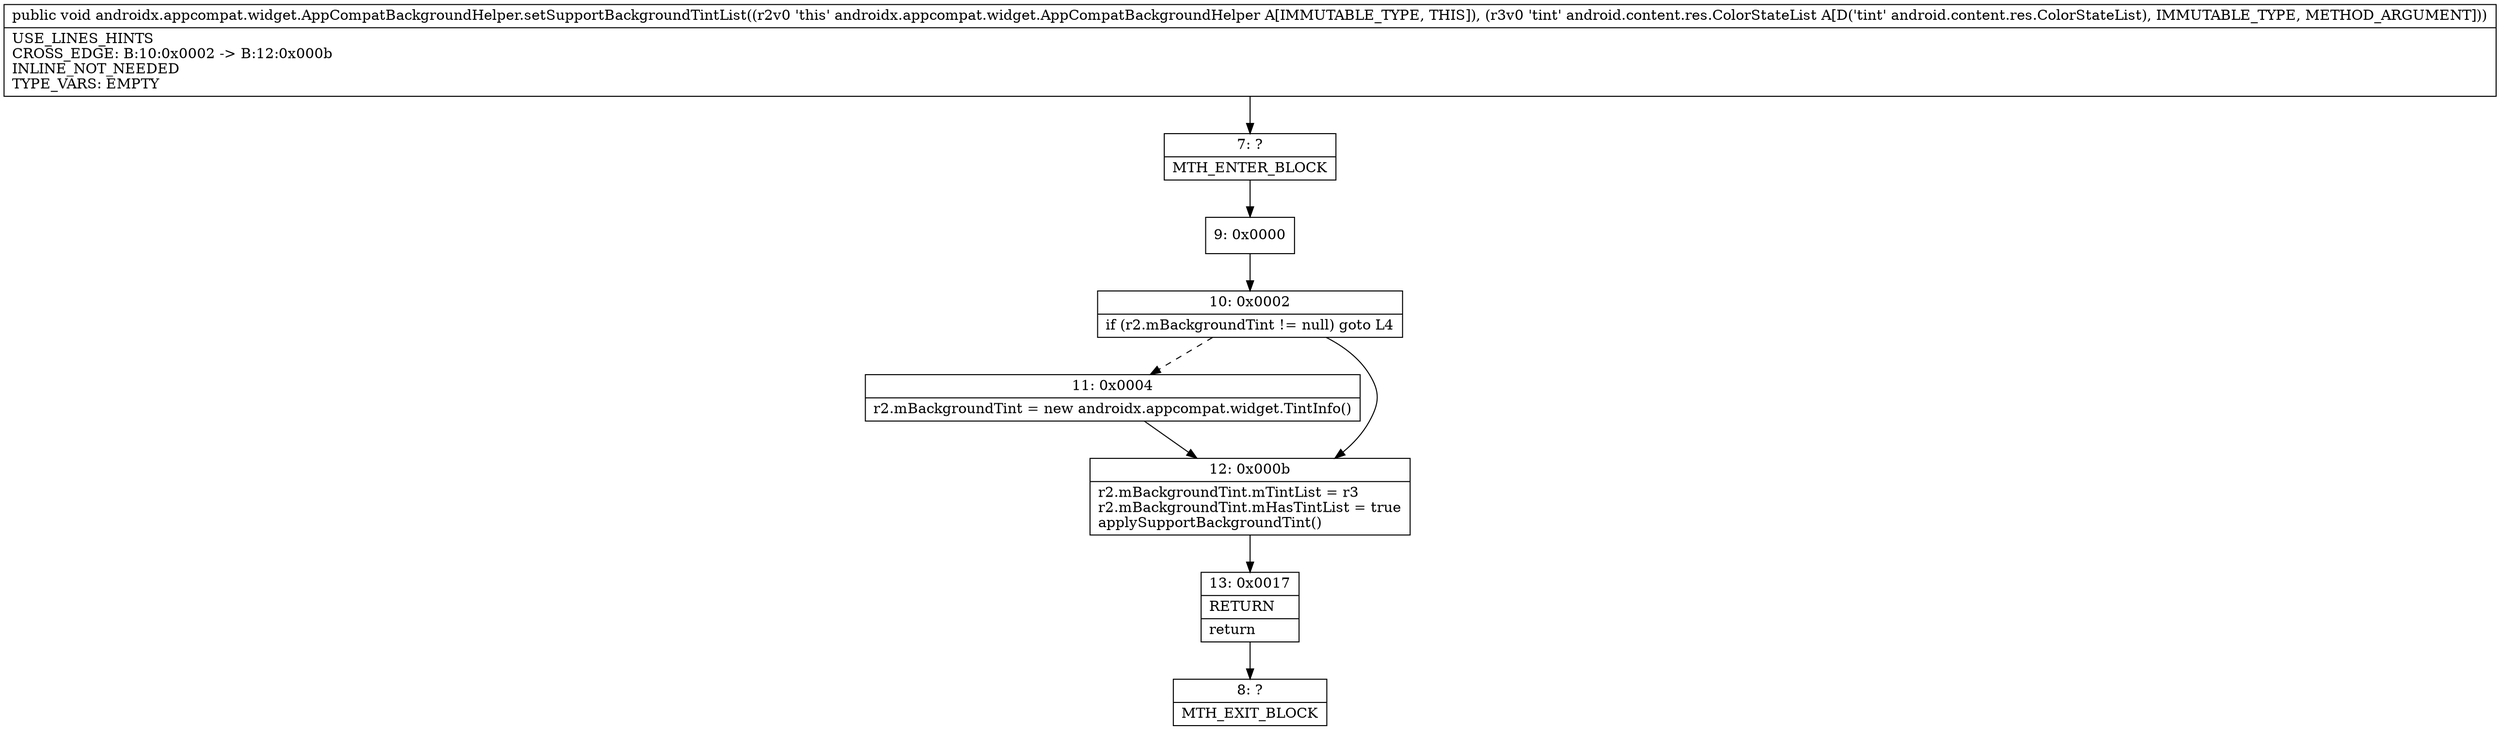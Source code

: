 digraph "CFG forandroidx.appcompat.widget.AppCompatBackgroundHelper.setSupportBackgroundTintList(Landroid\/content\/res\/ColorStateList;)V" {
Node_7 [shape=record,label="{7\:\ ?|MTH_ENTER_BLOCK\l}"];
Node_9 [shape=record,label="{9\:\ 0x0000}"];
Node_10 [shape=record,label="{10\:\ 0x0002|if (r2.mBackgroundTint != null) goto L4\l}"];
Node_11 [shape=record,label="{11\:\ 0x0004|r2.mBackgroundTint = new androidx.appcompat.widget.TintInfo()\l}"];
Node_12 [shape=record,label="{12\:\ 0x000b|r2.mBackgroundTint.mTintList = r3\lr2.mBackgroundTint.mHasTintList = true\lapplySupportBackgroundTint()\l}"];
Node_13 [shape=record,label="{13\:\ 0x0017|RETURN\l|return\l}"];
Node_8 [shape=record,label="{8\:\ ?|MTH_EXIT_BLOCK\l}"];
MethodNode[shape=record,label="{public void androidx.appcompat.widget.AppCompatBackgroundHelper.setSupportBackgroundTintList((r2v0 'this' androidx.appcompat.widget.AppCompatBackgroundHelper A[IMMUTABLE_TYPE, THIS]), (r3v0 'tint' android.content.res.ColorStateList A[D('tint' android.content.res.ColorStateList), IMMUTABLE_TYPE, METHOD_ARGUMENT]))  | USE_LINES_HINTS\lCROSS_EDGE: B:10:0x0002 \-\> B:12:0x000b\lINLINE_NOT_NEEDED\lTYPE_VARS: EMPTY\l}"];
MethodNode -> Node_7;Node_7 -> Node_9;
Node_9 -> Node_10;
Node_10 -> Node_11[style=dashed];
Node_10 -> Node_12;
Node_11 -> Node_12;
Node_12 -> Node_13;
Node_13 -> Node_8;
}

